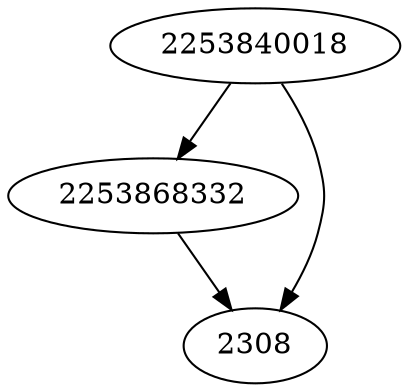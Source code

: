 strict digraph  {
2253840018;
2253868332;
2308;
2253840018 -> 2253868332;
2253840018 -> 2308;
2253868332 -> 2308;
}
